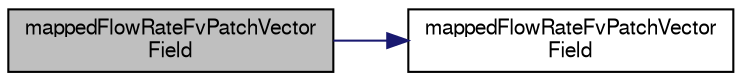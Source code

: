 digraph "mappedFlowRateFvPatchVectorField"
{
  bgcolor="transparent";
  edge [fontname="FreeSans",fontsize="10",labelfontname="FreeSans",labelfontsize="10"];
  node [fontname="FreeSans",fontsize="10",shape=record];
  rankdir="LR";
  Node7 [label="mappedFlowRateFvPatchVector\lField",height=0.2,width=0.4,color="black", fillcolor="grey75", style="filled", fontcolor="black"];
  Node7 -> Node8 [color="midnightblue",fontsize="10",style="solid",fontname="FreeSans"];
  Node8 [label="mappedFlowRateFvPatchVector\lField",height=0.2,width=0.4,color="black",URL="$a22178.html#af38d9b1a57be3f2e8a9af46f948ee980",tooltip="Construct from patch and internal field. "];
}
